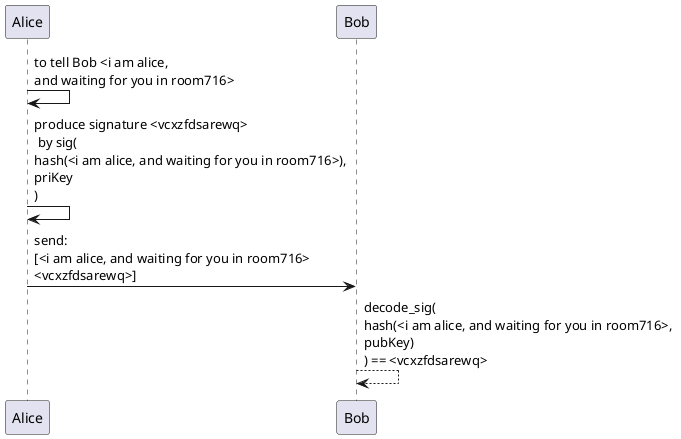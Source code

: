 @startuml

Alice -> Alice: to tell Bob <i am alice, \nand waiting for you in room716>
Alice -> Alice: produce signature <vcxzfdsarewq>\n by sig(\nhash(<i am alice, and waiting for you in room716>), \npriKey\n)

Alice -> Bob: send: \n[<i am alice, and waiting for you in room716>\n<vcxzfdsarewq>]

Bob --> Bob: decode_sig(\nhash(<i am alice, and waiting for you in room716>, \npubKey)\n) == <vcxzfdsarewq>


@enduml